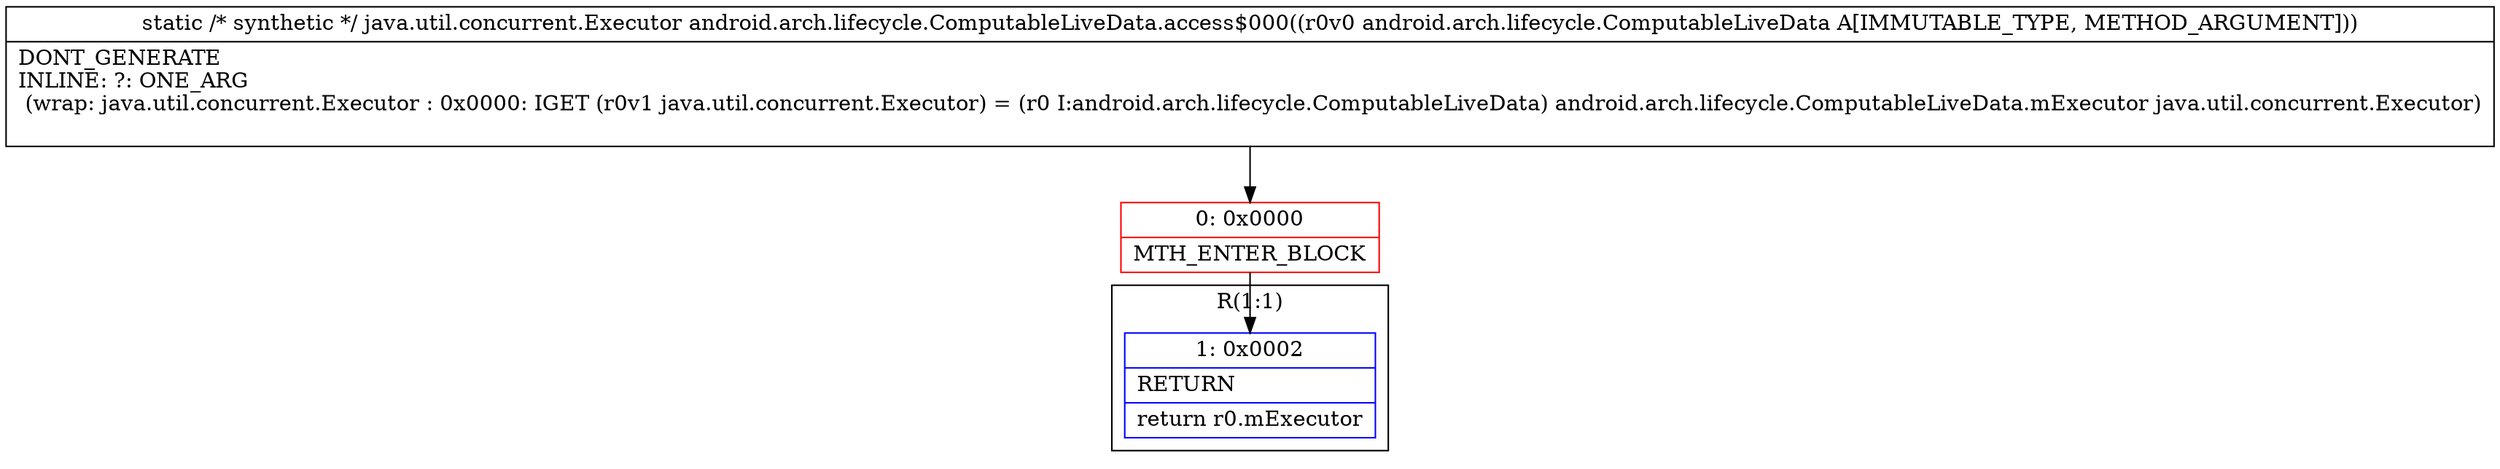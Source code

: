 digraph "CFG forandroid.arch.lifecycle.ComputableLiveData.access$000(Landroid\/arch\/lifecycle\/ComputableLiveData;)Ljava\/util\/concurrent\/Executor;" {
subgraph cluster_Region_126458428 {
label = "R(1:1)";
node [shape=record,color=blue];
Node_1 [shape=record,label="{1\:\ 0x0002|RETURN\l|return r0.mExecutor\l}"];
}
Node_0 [shape=record,color=red,label="{0\:\ 0x0000|MTH_ENTER_BLOCK\l}"];
MethodNode[shape=record,label="{static \/* synthetic *\/ java.util.concurrent.Executor android.arch.lifecycle.ComputableLiveData.access$000((r0v0 android.arch.lifecycle.ComputableLiveData A[IMMUTABLE_TYPE, METHOD_ARGUMENT]))  | DONT_GENERATE\lINLINE: ?: ONE_ARG  \l  (wrap: java.util.concurrent.Executor : 0x0000: IGET  (r0v1 java.util.concurrent.Executor) = (r0 I:android.arch.lifecycle.ComputableLiveData) android.arch.lifecycle.ComputableLiveData.mExecutor java.util.concurrent.Executor)\l\l}"];
MethodNode -> Node_0;
Node_0 -> Node_1;
}

